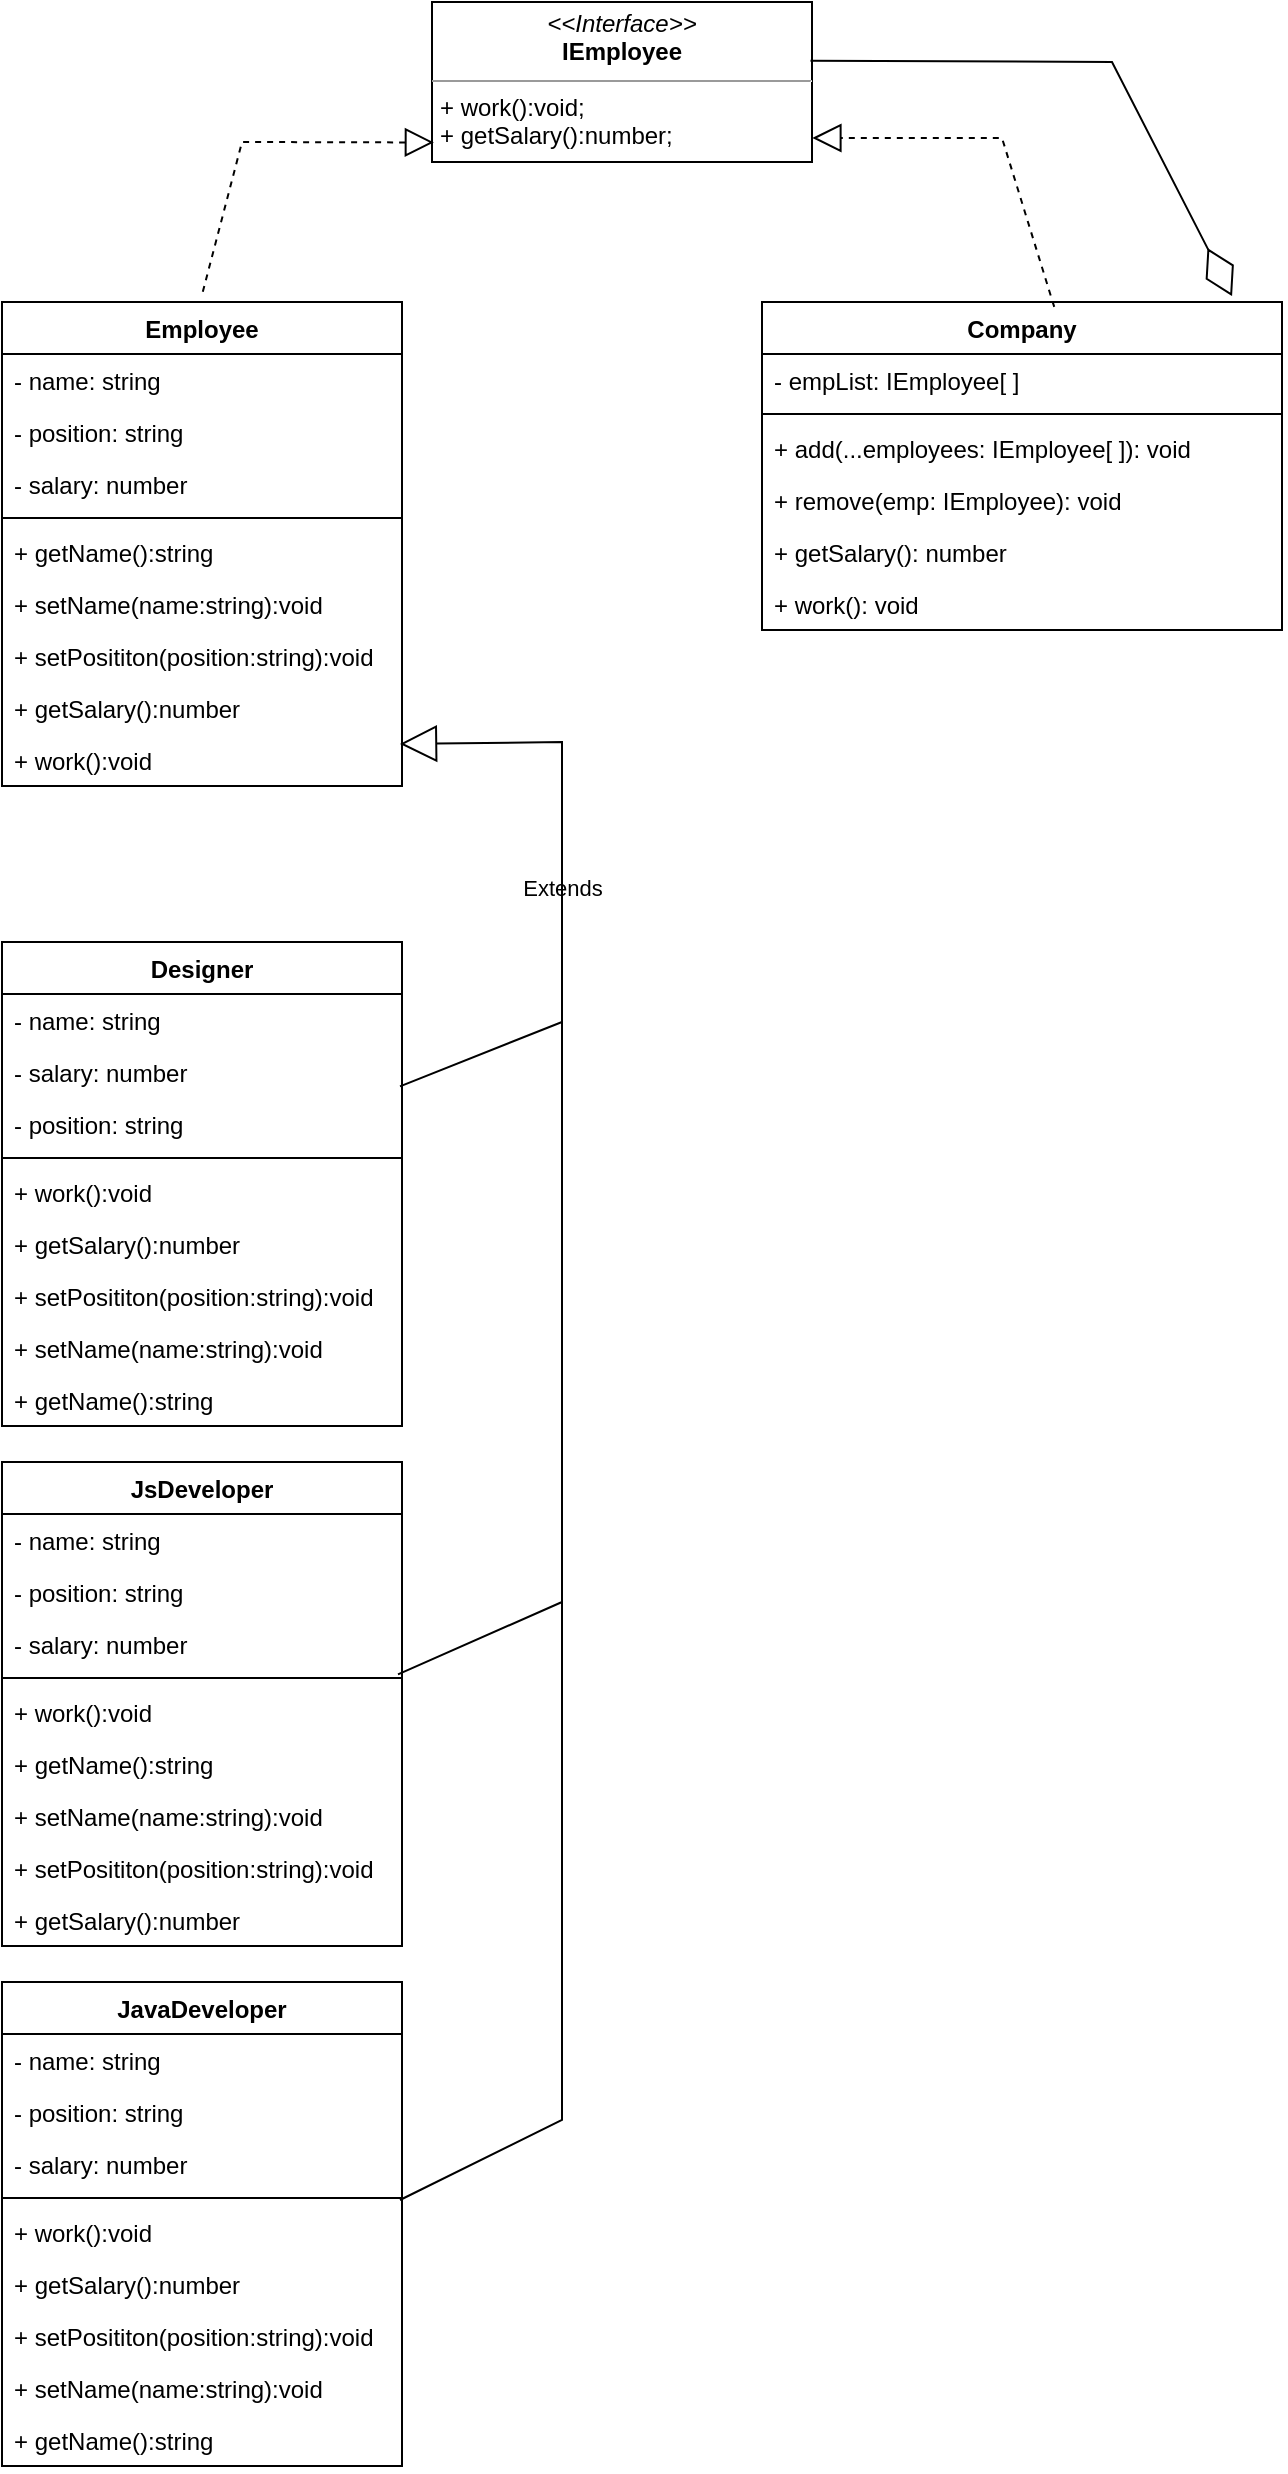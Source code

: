 <mxfile version="20.8.16" type="device"><diagram name="Page-1" id="KY69GH7PF-7IZM2q5loz"><mxGraphModel dx="1434" dy="870" grid="1" gridSize="10" guides="1" tooltips="1" connect="0" arrows="1" fold="1" page="1" pageScale="1" pageWidth="700" pageHeight="1000" math="0" shadow="0"><root><mxCell id="0"/><mxCell id="1" parent="0"/><mxCell id="AZ2pTymxjZR6APJ6sQ9J-49" value="&lt;p style=&quot;margin:0px;margin-top:4px;text-align:center;&quot;&gt;&lt;i&gt;&amp;lt;&amp;lt;Interface&amp;gt;&amp;gt;&lt;/i&gt;&lt;br&gt;&lt;b&gt;IEmployee&lt;/b&gt;&lt;/p&gt;&lt;hr size=&quot;1&quot;&gt;&lt;p style=&quot;margin:0px;margin-left:4px;&quot;&gt;+ work():void;&lt;/p&gt;&lt;p style=&quot;margin:0px;margin-left:4px;&quot;&gt;+ getSalary():number;&lt;/p&gt;" style="verticalAlign=top;align=left;overflow=fill;fontSize=12;fontFamily=Helvetica;html=1;" vertex="1" parent="1"><mxGeometry x="255" y="50" width="190" height="80" as="geometry"/></mxCell><mxCell id="AZ2pTymxjZR6APJ6sQ9J-50" value="Employee" style="swimlane;fontStyle=1;align=center;verticalAlign=top;childLayout=stackLayout;horizontal=1;startSize=26;horizontalStack=0;resizeParent=1;resizeParentMax=0;resizeLast=0;collapsible=1;marginBottom=0;" vertex="1" parent="1"><mxGeometry x="40" y="200" width="200" height="242" as="geometry"/></mxCell><mxCell id="AZ2pTymxjZR6APJ6sQ9J-51" value="- name: string" style="text;strokeColor=none;fillColor=none;align=left;verticalAlign=top;spacingLeft=4;spacingRight=4;overflow=hidden;rotatable=0;points=[[0,0.5],[1,0.5]];portConstraint=eastwest;" vertex="1" parent="AZ2pTymxjZR6APJ6sQ9J-50"><mxGeometry y="26" width="200" height="26" as="geometry"/></mxCell><mxCell id="AZ2pTymxjZR6APJ6sQ9J-78" value="- position: string" style="text;strokeColor=none;fillColor=none;align=left;verticalAlign=top;spacingLeft=4;spacingRight=4;overflow=hidden;rotatable=0;points=[[0,0.5],[1,0.5]];portConstraint=eastwest;" vertex="1" parent="AZ2pTymxjZR6APJ6sQ9J-50"><mxGeometry y="52" width="200" height="26" as="geometry"/></mxCell><mxCell id="AZ2pTymxjZR6APJ6sQ9J-77" value="- salary: number" style="text;strokeColor=none;fillColor=none;align=left;verticalAlign=top;spacingLeft=4;spacingRight=4;overflow=hidden;rotatable=0;points=[[0,0.5],[1,0.5]];portConstraint=eastwest;" vertex="1" parent="AZ2pTymxjZR6APJ6sQ9J-50"><mxGeometry y="78" width="200" height="26" as="geometry"/></mxCell><mxCell id="AZ2pTymxjZR6APJ6sQ9J-52" value="" style="line;strokeWidth=1;fillColor=none;align=left;verticalAlign=middle;spacingTop=-1;spacingLeft=3;spacingRight=3;rotatable=0;labelPosition=right;points=[];portConstraint=eastwest;strokeColor=inherit;" vertex="1" parent="AZ2pTymxjZR6APJ6sQ9J-50"><mxGeometry y="104" width="200" height="8" as="geometry"/></mxCell><mxCell id="AZ2pTymxjZR6APJ6sQ9J-82" value="+ getName():string" style="text;strokeColor=none;fillColor=none;align=left;verticalAlign=top;spacingLeft=4;spacingRight=4;overflow=hidden;rotatable=0;points=[[0,0.5],[1,0.5]];portConstraint=eastwest;" vertex="1" parent="AZ2pTymxjZR6APJ6sQ9J-50"><mxGeometry y="112" width="200" height="26" as="geometry"/></mxCell><mxCell id="AZ2pTymxjZR6APJ6sQ9J-81" value="+ setName(name:string):void" style="text;strokeColor=none;fillColor=none;align=left;verticalAlign=top;spacingLeft=4;spacingRight=4;overflow=hidden;rotatable=0;points=[[0,0.5],[1,0.5]];portConstraint=eastwest;" vertex="1" parent="AZ2pTymxjZR6APJ6sQ9J-50"><mxGeometry y="138" width="200" height="26" as="geometry"/></mxCell><mxCell id="AZ2pTymxjZR6APJ6sQ9J-53" value="+ setPosititon(position:string):void" style="text;strokeColor=none;fillColor=none;align=left;verticalAlign=top;spacingLeft=4;spacingRight=4;overflow=hidden;rotatable=0;points=[[0,0.5],[1,0.5]];portConstraint=eastwest;" vertex="1" parent="AZ2pTymxjZR6APJ6sQ9J-50"><mxGeometry y="164" width="200" height="26" as="geometry"/></mxCell><mxCell id="AZ2pTymxjZR6APJ6sQ9J-80" value="+ getSalary():number" style="text;strokeColor=none;fillColor=none;align=left;verticalAlign=top;spacingLeft=4;spacingRight=4;overflow=hidden;rotatable=0;points=[[0,0.5],[1,0.5]];portConstraint=eastwest;" vertex="1" parent="AZ2pTymxjZR6APJ6sQ9J-50"><mxGeometry y="190" width="200" height="26" as="geometry"/></mxCell><mxCell id="AZ2pTymxjZR6APJ6sQ9J-83" value="+ work():void" style="text;strokeColor=none;fillColor=none;align=left;verticalAlign=top;spacingLeft=4;spacingRight=4;overflow=hidden;rotatable=0;points=[[0,0.5],[1,0.5]];portConstraint=eastwest;" vertex="1" parent="AZ2pTymxjZR6APJ6sQ9J-50"><mxGeometry y="216" width="200" height="26" as="geometry"/></mxCell><mxCell id="AZ2pTymxjZR6APJ6sQ9J-54" value="Company" style="swimlane;fontStyle=1;align=center;verticalAlign=top;childLayout=stackLayout;horizontal=1;startSize=26;horizontalStack=0;resizeParent=1;resizeParentMax=0;resizeLast=0;collapsible=1;marginBottom=0;" vertex="1" parent="1"><mxGeometry x="420" y="200" width="260" height="164" as="geometry"/></mxCell><mxCell id="AZ2pTymxjZR6APJ6sQ9J-55" value="- empList: IEmployee[ ] " style="text;strokeColor=none;fillColor=none;align=left;verticalAlign=top;spacingLeft=4;spacingRight=4;overflow=hidden;rotatable=0;points=[[0,0.5],[1,0.5]];portConstraint=eastwest;" vertex="1" parent="AZ2pTymxjZR6APJ6sQ9J-54"><mxGeometry y="26" width="260" height="26" as="geometry"/></mxCell><mxCell id="AZ2pTymxjZR6APJ6sQ9J-56" value="" style="line;strokeWidth=1;fillColor=none;align=left;verticalAlign=middle;spacingTop=-1;spacingLeft=3;spacingRight=3;rotatable=0;labelPosition=right;points=[];portConstraint=eastwest;strokeColor=inherit;" vertex="1" parent="AZ2pTymxjZR6APJ6sQ9J-54"><mxGeometry y="52" width="260" height="8" as="geometry"/></mxCell><mxCell id="AZ2pTymxjZR6APJ6sQ9J-57" value="+ add(...employees: IEmployee[ ]): void" style="text;strokeColor=none;fillColor=none;align=left;verticalAlign=top;spacingLeft=4;spacingRight=4;overflow=hidden;rotatable=0;points=[[0,0.5],[1,0.5]];portConstraint=eastwest;" vertex="1" parent="AZ2pTymxjZR6APJ6sQ9J-54"><mxGeometry y="60" width="260" height="26" as="geometry"/></mxCell><mxCell id="AZ2pTymxjZR6APJ6sQ9J-117" value="+ remove(emp: IEmployee): void" style="text;strokeColor=none;fillColor=none;align=left;verticalAlign=top;spacingLeft=4;spacingRight=4;overflow=hidden;rotatable=0;points=[[0,0.5],[1,0.5]];portConstraint=eastwest;" vertex="1" parent="AZ2pTymxjZR6APJ6sQ9J-54"><mxGeometry y="86" width="260" height="26" as="geometry"/></mxCell><mxCell id="AZ2pTymxjZR6APJ6sQ9J-116" value="+ getSalary(): number" style="text;strokeColor=none;fillColor=none;align=left;verticalAlign=top;spacingLeft=4;spacingRight=4;overflow=hidden;rotatable=0;points=[[0,0.5],[1,0.5]];portConstraint=eastwest;" vertex="1" parent="AZ2pTymxjZR6APJ6sQ9J-54"><mxGeometry y="112" width="260" height="26" as="geometry"/></mxCell><mxCell id="AZ2pTymxjZR6APJ6sQ9J-118" value="+ work(): void" style="text;strokeColor=none;fillColor=none;align=left;verticalAlign=top;spacingLeft=4;spacingRight=4;overflow=hidden;rotatable=0;points=[[0,0.5],[1,0.5]];portConstraint=eastwest;" vertex="1" parent="AZ2pTymxjZR6APJ6sQ9J-54"><mxGeometry y="138" width="260" height="26" as="geometry"/></mxCell><mxCell id="AZ2pTymxjZR6APJ6sQ9J-58" value="Designer" style="swimlane;fontStyle=1;align=center;verticalAlign=top;childLayout=stackLayout;horizontal=1;startSize=26;horizontalStack=0;resizeParent=1;resizeParentMax=0;resizeLast=0;collapsible=1;marginBottom=0;" vertex="1" parent="1"><mxGeometry x="40" y="520" width="200" height="242" as="geometry"/></mxCell><mxCell id="AZ2pTymxjZR6APJ6sQ9J-88" value="- name: string" style="text;strokeColor=none;fillColor=none;align=left;verticalAlign=top;spacingLeft=4;spacingRight=4;overflow=hidden;rotatable=0;points=[[0,0.5],[1,0.5]];portConstraint=eastwest;" vertex="1" parent="AZ2pTymxjZR6APJ6sQ9J-58"><mxGeometry y="26" width="200" height="26" as="geometry"/></mxCell><mxCell id="AZ2pTymxjZR6APJ6sQ9J-87" value="- salary: number" style="text;strokeColor=none;fillColor=none;align=left;verticalAlign=top;spacingLeft=4;spacingRight=4;overflow=hidden;rotatable=0;points=[[0,0.5],[1,0.5]];portConstraint=eastwest;" vertex="1" parent="AZ2pTymxjZR6APJ6sQ9J-58"><mxGeometry y="52" width="200" height="26" as="geometry"/></mxCell><mxCell id="AZ2pTymxjZR6APJ6sQ9J-86" value="- position: string" style="text;strokeColor=none;fillColor=none;align=left;verticalAlign=top;spacingLeft=4;spacingRight=4;overflow=hidden;rotatable=0;points=[[0,0.5],[1,0.5]];portConstraint=eastwest;" vertex="1" parent="AZ2pTymxjZR6APJ6sQ9J-58"><mxGeometry y="78" width="200" height="26" as="geometry"/></mxCell><mxCell id="AZ2pTymxjZR6APJ6sQ9J-60" value="" style="line;strokeWidth=1;fillColor=none;align=left;verticalAlign=middle;spacingTop=-1;spacingLeft=3;spacingRight=3;rotatable=0;labelPosition=right;points=[];portConstraint=eastwest;strokeColor=inherit;" vertex="1" parent="AZ2pTymxjZR6APJ6sQ9J-58"><mxGeometry y="104" width="200" height="8" as="geometry"/></mxCell><mxCell id="AZ2pTymxjZR6APJ6sQ9J-95" value="+ work():void" style="text;strokeColor=none;fillColor=none;align=left;verticalAlign=top;spacingLeft=4;spacingRight=4;overflow=hidden;rotatable=0;points=[[0,0.5],[1,0.5]];portConstraint=eastwest;" vertex="1" parent="AZ2pTymxjZR6APJ6sQ9J-58"><mxGeometry y="112" width="200" height="26" as="geometry"/></mxCell><mxCell id="AZ2pTymxjZR6APJ6sQ9J-94" value="+ getSalary():number" style="text;strokeColor=none;fillColor=none;align=left;verticalAlign=top;spacingLeft=4;spacingRight=4;overflow=hidden;rotatable=0;points=[[0,0.5],[1,0.5]];portConstraint=eastwest;" vertex="1" parent="AZ2pTymxjZR6APJ6sQ9J-58"><mxGeometry y="138" width="200" height="26" as="geometry"/></mxCell><mxCell id="AZ2pTymxjZR6APJ6sQ9J-93" value="+ setPosititon(position:string):void" style="text;strokeColor=none;fillColor=none;align=left;verticalAlign=top;spacingLeft=4;spacingRight=4;overflow=hidden;rotatable=0;points=[[0,0.5],[1,0.5]];portConstraint=eastwest;" vertex="1" parent="AZ2pTymxjZR6APJ6sQ9J-58"><mxGeometry y="164" width="200" height="26" as="geometry"/></mxCell><mxCell id="AZ2pTymxjZR6APJ6sQ9J-92" value="+ setName(name:string):void" style="text;strokeColor=none;fillColor=none;align=left;verticalAlign=top;spacingLeft=4;spacingRight=4;overflow=hidden;rotatable=0;points=[[0,0.5],[1,0.5]];portConstraint=eastwest;" vertex="1" parent="AZ2pTymxjZR6APJ6sQ9J-58"><mxGeometry y="190" width="200" height="26" as="geometry"/></mxCell><mxCell id="AZ2pTymxjZR6APJ6sQ9J-91" value="+ getName():string" style="text;strokeColor=none;fillColor=none;align=left;verticalAlign=top;spacingLeft=4;spacingRight=4;overflow=hidden;rotatable=0;points=[[0,0.5],[1,0.5]];portConstraint=eastwest;" vertex="1" parent="AZ2pTymxjZR6APJ6sQ9J-58"><mxGeometry y="216" width="200" height="26" as="geometry"/></mxCell><mxCell id="AZ2pTymxjZR6APJ6sQ9J-62" value="JavaDeveloper" style="swimlane;fontStyle=1;align=center;verticalAlign=top;childLayout=stackLayout;horizontal=1;startSize=26;horizontalStack=0;resizeParent=1;resizeParentMax=0;resizeLast=0;collapsible=1;marginBottom=0;" vertex="1" parent="1"><mxGeometry x="40" y="1040" width="200" height="242" as="geometry"/></mxCell><mxCell id="AZ2pTymxjZR6APJ6sQ9J-110" value="- name: string" style="text;strokeColor=none;fillColor=none;align=left;verticalAlign=top;spacingLeft=4;spacingRight=4;overflow=hidden;rotatable=0;points=[[0,0.5],[1,0.5]];portConstraint=eastwest;" vertex="1" parent="AZ2pTymxjZR6APJ6sQ9J-62"><mxGeometry y="26" width="200" height="26" as="geometry"/></mxCell><mxCell id="AZ2pTymxjZR6APJ6sQ9J-112" value="- position: string" style="text;strokeColor=none;fillColor=none;align=left;verticalAlign=top;spacingLeft=4;spacingRight=4;overflow=hidden;rotatable=0;points=[[0,0.5],[1,0.5]];portConstraint=eastwest;" vertex="1" parent="AZ2pTymxjZR6APJ6sQ9J-62"><mxGeometry y="52" width="200" height="26" as="geometry"/></mxCell><mxCell id="AZ2pTymxjZR6APJ6sQ9J-111" value="- salary: number" style="text;strokeColor=none;fillColor=none;align=left;verticalAlign=top;spacingLeft=4;spacingRight=4;overflow=hidden;rotatable=0;points=[[0,0.5],[1,0.5]];portConstraint=eastwest;" vertex="1" parent="AZ2pTymxjZR6APJ6sQ9J-62"><mxGeometry y="78" width="200" height="26" as="geometry"/></mxCell><mxCell id="AZ2pTymxjZR6APJ6sQ9J-64" value="" style="line;strokeWidth=1;fillColor=none;align=left;verticalAlign=middle;spacingTop=-1;spacingLeft=3;spacingRight=3;rotatable=0;labelPosition=right;points=[];portConstraint=eastwest;strokeColor=inherit;" vertex="1" parent="AZ2pTymxjZR6APJ6sQ9J-62"><mxGeometry y="104" width="200" height="8" as="geometry"/></mxCell><mxCell id="AZ2pTymxjZR6APJ6sQ9J-101" value="+ work():void" style="text;strokeColor=none;fillColor=none;align=left;verticalAlign=top;spacingLeft=4;spacingRight=4;overflow=hidden;rotatable=0;points=[[0,0.5],[1,0.5]];portConstraint=eastwest;" vertex="1" parent="AZ2pTymxjZR6APJ6sQ9J-62"><mxGeometry y="112" width="200" height="26" as="geometry"/></mxCell><mxCell id="AZ2pTymxjZR6APJ6sQ9J-105" value="+ getSalary():number" style="text;strokeColor=none;fillColor=none;align=left;verticalAlign=top;spacingLeft=4;spacingRight=4;overflow=hidden;rotatable=0;points=[[0,0.5],[1,0.5]];portConstraint=eastwest;" vertex="1" parent="AZ2pTymxjZR6APJ6sQ9J-62"><mxGeometry y="138" width="200" height="26" as="geometry"/></mxCell><mxCell id="AZ2pTymxjZR6APJ6sQ9J-104" value="+ setPosititon(position:string):void" style="text;strokeColor=none;fillColor=none;align=left;verticalAlign=top;spacingLeft=4;spacingRight=4;overflow=hidden;rotatable=0;points=[[0,0.5],[1,0.5]];portConstraint=eastwest;" vertex="1" parent="AZ2pTymxjZR6APJ6sQ9J-62"><mxGeometry y="164" width="200" height="26" as="geometry"/></mxCell><mxCell id="AZ2pTymxjZR6APJ6sQ9J-103" value="+ setName(name:string):void" style="text;strokeColor=none;fillColor=none;align=left;verticalAlign=top;spacingLeft=4;spacingRight=4;overflow=hidden;rotatable=0;points=[[0,0.5],[1,0.5]];portConstraint=eastwest;" vertex="1" parent="AZ2pTymxjZR6APJ6sQ9J-62"><mxGeometry y="190" width="200" height="26" as="geometry"/></mxCell><mxCell id="AZ2pTymxjZR6APJ6sQ9J-102" value="+ getName():string" style="text;strokeColor=none;fillColor=none;align=left;verticalAlign=top;spacingLeft=4;spacingRight=4;overflow=hidden;rotatable=0;points=[[0,0.5],[1,0.5]];portConstraint=eastwest;" vertex="1" parent="AZ2pTymxjZR6APJ6sQ9J-62"><mxGeometry y="216" width="200" height="26" as="geometry"/></mxCell><mxCell id="AZ2pTymxjZR6APJ6sQ9J-66" value="JsDeveloper" style="swimlane;fontStyle=1;align=center;verticalAlign=top;childLayout=stackLayout;horizontal=1;startSize=26;horizontalStack=0;resizeParent=1;resizeParentMax=0;resizeLast=0;collapsible=1;marginBottom=0;" vertex="1" parent="1"><mxGeometry x="40" y="780" width="200" height="242" as="geometry"/></mxCell><mxCell id="AZ2pTymxjZR6APJ6sQ9J-113" value="- name: string" style="text;strokeColor=none;fillColor=none;align=left;verticalAlign=top;spacingLeft=4;spacingRight=4;overflow=hidden;rotatable=0;points=[[0,0.5],[1,0.5]];portConstraint=eastwest;" vertex="1" parent="AZ2pTymxjZR6APJ6sQ9J-66"><mxGeometry y="26" width="200" height="26" as="geometry"/></mxCell><mxCell id="AZ2pTymxjZR6APJ6sQ9J-115" value="- position: string" style="text;strokeColor=none;fillColor=none;align=left;verticalAlign=top;spacingLeft=4;spacingRight=4;overflow=hidden;rotatable=0;points=[[0,0.5],[1,0.5]];portConstraint=eastwest;" vertex="1" parent="AZ2pTymxjZR6APJ6sQ9J-66"><mxGeometry y="52" width="200" height="26" as="geometry"/></mxCell><mxCell id="AZ2pTymxjZR6APJ6sQ9J-114" value="- salary: number" style="text;strokeColor=none;fillColor=none;align=left;verticalAlign=top;spacingLeft=4;spacingRight=4;overflow=hidden;rotatable=0;points=[[0,0.5],[1,0.5]];portConstraint=eastwest;" vertex="1" parent="AZ2pTymxjZR6APJ6sQ9J-66"><mxGeometry y="78" width="200" height="26" as="geometry"/></mxCell><mxCell id="AZ2pTymxjZR6APJ6sQ9J-68" value="" style="line;strokeWidth=1;fillColor=none;align=left;verticalAlign=middle;spacingTop=-1;spacingLeft=3;spacingRight=3;rotatable=0;labelPosition=right;points=[];portConstraint=eastwest;strokeColor=inherit;" vertex="1" parent="AZ2pTymxjZR6APJ6sQ9J-66"><mxGeometry y="104" width="200" height="8" as="geometry"/></mxCell><mxCell id="AZ2pTymxjZR6APJ6sQ9J-96" value="+ work():void" style="text;strokeColor=none;fillColor=none;align=left;verticalAlign=top;spacingLeft=4;spacingRight=4;overflow=hidden;rotatable=0;points=[[0,0.5],[1,0.5]];portConstraint=eastwest;" vertex="1" parent="AZ2pTymxjZR6APJ6sQ9J-66"><mxGeometry y="112" width="200" height="26" as="geometry"/></mxCell><mxCell id="AZ2pTymxjZR6APJ6sQ9J-100" value="+ getName():string" style="text;strokeColor=none;fillColor=none;align=left;verticalAlign=top;spacingLeft=4;spacingRight=4;overflow=hidden;rotatable=0;points=[[0,0.5],[1,0.5]];portConstraint=eastwest;" vertex="1" parent="AZ2pTymxjZR6APJ6sQ9J-66"><mxGeometry y="138" width="200" height="26" as="geometry"/></mxCell><mxCell id="AZ2pTymxjZR6APJ6sQ9J-99" value="+ setName(name:string):void" style="text;strokeColor=none;fillColor=none;align=left;verticalAlign=top;spacingLeft=4;spacingRight=4;overflow=hidden;rotatable=0;points=[[0,0.5],[1,0.5]];portConstraint=eastwest;" vertex="1" parent="AZ2pTymxjZR6APJ6sQ9J-66"><mxGeometry y="164" width="200" height="26" as="geometry"/></mxCell><mxCell id="AZ2pTymxjZR6APJ6sQ9J-98" value="+ setPosititon(position:string):void" style="text;strokeColor=none;fillColor=none;align=left;verticalAlign=top;spacingLeft=4;spacingRight=4;overflow=hidden;rotatable=0;points=[[0,0.5],[1,0.5]];portConstraint=eastwest;" vertex="1" parent="AZ2pTymxjZR6APJ6sQ9J-66"><mxGeometry y="190" width="200" height="26" as="geometry"/></mxCell><mxCell id="AZ2pTymxjZR6APJ6sQ9J-97" value="+ getSalary():number" style="text;strokeColor=none;fillColor=none;align=left;verticalAlign=top;spacingLeft=4;spacingRight=4;overflow=hidden;rotatable=0;points=[[0,0.5],[1,0.5]];portConstraint=eastwest;" vertex="1" parent="AZ2pTymxjZR6APJ6sQ9J-66"><mxGeometry y="216" width="200" height="26" as="geometry"/></mxCell><mxCell id="AZ2pTymxjZR6APJ6sQ9J-70" value="" style="endArrow=block;dashed=1;endFill=0;endSize=12;html=1;rounded=0;entryX=0.005;entryY=0.878;entryDx=0;entryDy=0;entryPerimeter=0;exitX=0.502;exitY=-0.021;exitDx=0;exitDy=0;exitPerimeter=0;" edge="1" parent="1" source="AZ2pTymxjZR6APJ6sQ9J-50" target="AZ2pTymxjZR6APJ6sQ9J-49"><mxGeometry width="160" relative="1" as="geometry"><mxPoint x="240" y="240" as="sourcePoint"/><mxPoint x="400" y="240" as="targetPoint"/><Array as="points"><mxPoint x="160" y="120"/></Array></mxGeometry></mxCell><mxCell id="AZ2pTymxjZR6APJ6sQ9J-71" value="" style="endArrow=block;dashed=1;endFill=0;endSize=12;html=1;rounded=0;entryX=1.001;entryY=0.85;entryDx=0;entryDy=0;entryPerimeter=0;exitX=0.562;exitY=0.015;exitDx=0;exitDy=0;exitPerimeter=0;" edge="1" parent="1" source="AZ2pTymxjZR6APJ6sQ9J-54" target="AZ2pTymxjZR6APJ6sQ9J-49"><mxGeometry width="160" relative="1" as="geometry"><mxPoint x="560" y="200" as="sourcePoint"/><mxPoint x="400" y="240" as="targetPoint"/><Array as="points"><mxPoint x="540" y="118"/></Array></mxGeometry></mxCell><mxCell id="AZ2pTymxjZR6APJ6sQ9J-73" value="" style="endArrow=diamondThin;endFill=0;endSize=24;html=1;rounded=0;entryX=0.904;entryY=-0.018;entryDx=0;entryDy=0;entryPerimeter=0;exitX=0.996;exitY=0.367;exitDx=0;exitDy=0;exitPerimeter=0;" edge="1" parent="1" source="AZ2pTymxjZR6APJ6sQ9J-49" target="AZ2pTymxjZR6APJ6sQ9J-54"><mxGeometry width="160" relative="1" as="geometry"><mxPoint x="450" y="80" as="sourcePoint"/><mxPoint x="630" y="80" as="targetPoint"/><Array as="points"><mxPoint x="595" y="80"/></Array></mxGeometry></mxCell><mxCell id="AZ2pTymxjZR6APJ6sQ9J-74" value="Extends" style="endArrow=block;endSize=16;endFill=0;html=1;rounded=0;exitX=0.995;exitY=1.083;exitDx=0;exitDy=0;exitPerimeter=0;entryX=0.995;entryY=0.192;entryDx=0;entryDy=0;entryPerimeter=0;" edge="1" parent="1" target="AZ2pTymxjZR6APJ6sQ9J-83"><mxGeometry width="160" relative="1" as="geometry"><mxPoint x="239.0" y="592.158" as="sourcePoint"/><mxPoint x="370" y="430" as="targetPoint"/><Array as="points"><mxPoint x="320" y="560"/><mxPoint x="320" y="420"/></Array></mxGeometry></mxCell><mxCell id="AZ2pTymxjZR6APJ6sQ9J-75" value="" style="endArrow=none;html=1;rounded=0;exitX=0.99;exitY=0.271;exitDx=0;exitDy=0;exitPerimeter=0;" edge="1" parent="1" source="AZ2pTymxjZR6APJ6sQ9J-68"><mxGeometry width="50" height="50" relative="1" as="geometry"><mxPoint x="320" y="620" as="sourcePoint"/><mxPoint x="320" y="420" as="targetPoint"/><Array as="points"><mxPoint x="320" y="850"/></Array></mxGeometry></mxCell><mxCell id="AZ2pTymxjZR6APJ6sQ9J-76" value="" style="endArrow=none;html=1;rounded=0;exitX=0.995;exitY=1.192;exitDx=0;exitDy=0;exitPerimeter=0;" edge="1" parent="1" source="AZ2pTymxjZR6APJ6sQ9J-111"><mxGeometry width="50" height="50" relative="1" as="geometry"><mxPoint x="459.2" y="933.822" as="sourcePoint"/><mxPoint x="320" y="506" as="targetPoint"/><Array as="points"><mxPoint x="320" y="1109"/></Array></mxGeometry></mxCell></root></mxGraphModel></diagram></mxfile>
